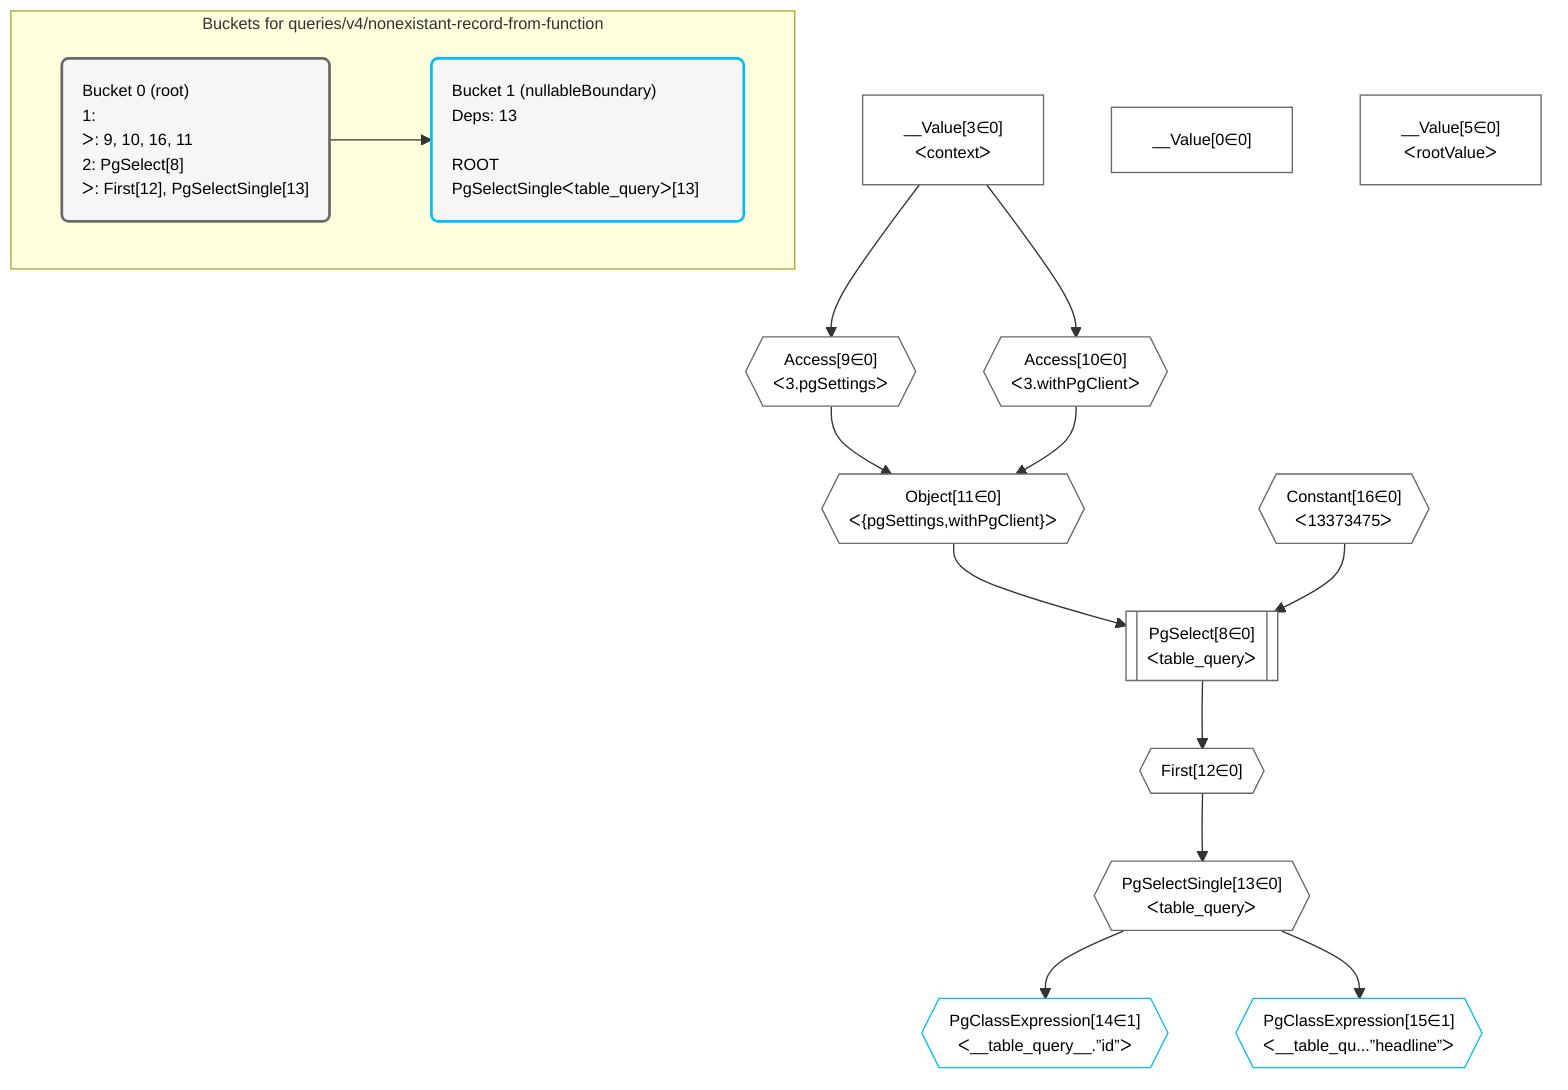 %%{init: {'themeVariables': { 'fontSize': '12px'}}}%%
graph TD
    classDef path fill:#eee,stroke:#000,color:#000
    classDef plan fill:#fff,stroke-width:1px,color:#000
    classDef itemplan fill:#fff,stroke-width:2px,color:#000
    classDef unbatchedplan fill:#dff,stroke-width:1px,color:#000
    classDef sideeffectplan fill:#fcc,stroke-width:2px,color:#000
    classDef bucket fill:#f6f6f6,color:#000,stroke-width:2px,text-align:left


    %% plan dependencies
    Object11{{"Object[11∈0]<br />ᐸ{pgSettings,withPgClient}ᐳ"}}:::plan
    Access9{{"Access[9∈0]<br />ᐸ3.pgSettingsᐳ"}}:::plan
    Access10{{"Access[10∈0]<br />ᐸ3.withPgClientᐳ"}}:::plan
    Access9 & Access10 --> Object11
    PgSelect8[["PgSelect[8∈0]<br />ᐸtable_queryᐳ"]]:::plan
    Constant16{{"Constant[16∈0]<br />ᐸ13373475ᐳ"}}:::plan
    Object11 & Constant16 --> PgSelect8
    __Value3["__Value[3∈0]<br />ᐸcontextᐳ"]:::plan
    __Value3 --> Access9
    __Value3 --> Access10
    First12{{"First[12∈0]"}}:::plan
    PgSelect8 --> First12
    PgSelectSingle13{{"PgSelectSingle[13∈0]<br />ᐸtable_queryᐳ"}}:::plan
    First12 --> PgSelectSingle13
    __Value0["__Value[0∈0]"]:::plan
    __Value5["__Value[5∈0]<br />ᐸrootValueᐳ"]:::plan
    PgClassExpression14{{"PgClassExpression[14∈1]<br />ᐸ__table_query__.”id”ᐳ"}}:::plan
    PgSelectSingle13 --> PgClassExpression14
    PgClassExpression15{{"PgClassExpression[15∈1]<br />ᐸ__table_qu...”headline”ᐳ"}}:::plan
    PgSelectSingle13 --> PgClassExpression15

    %% define steps

    subgraph "Buckets for queries/v4/nonexistant-record-from-function"
    Bucket0("Bucket 0 (root)<br />1: <br />ᐳ: 9, 10, 16, 11<br />2: PgSelect[8]<br />ᐳ: First[12], PgSelectSingle[13]"):::bucket
    classDef bucket0 stroke:#696969
    class Bucket0,__Value0,__Value3,__Value5,PgSelect8,Access9,Access10,Object11,First12,PgSelectSingle13,Constant16 bucket0
    Bucket1("Bucket 1 (nullableBoundary)<br />Deps: 13<br /><br />ROOT PgSelectSingleᐸtable_queryᐳ[13]"):::bucket
    classDef bucket1 stroke:#00bfff
    class Bucket1,PgClassExpression14,PgClassExpression15 bucket1
    Bucket0 --> Bucket1
    end